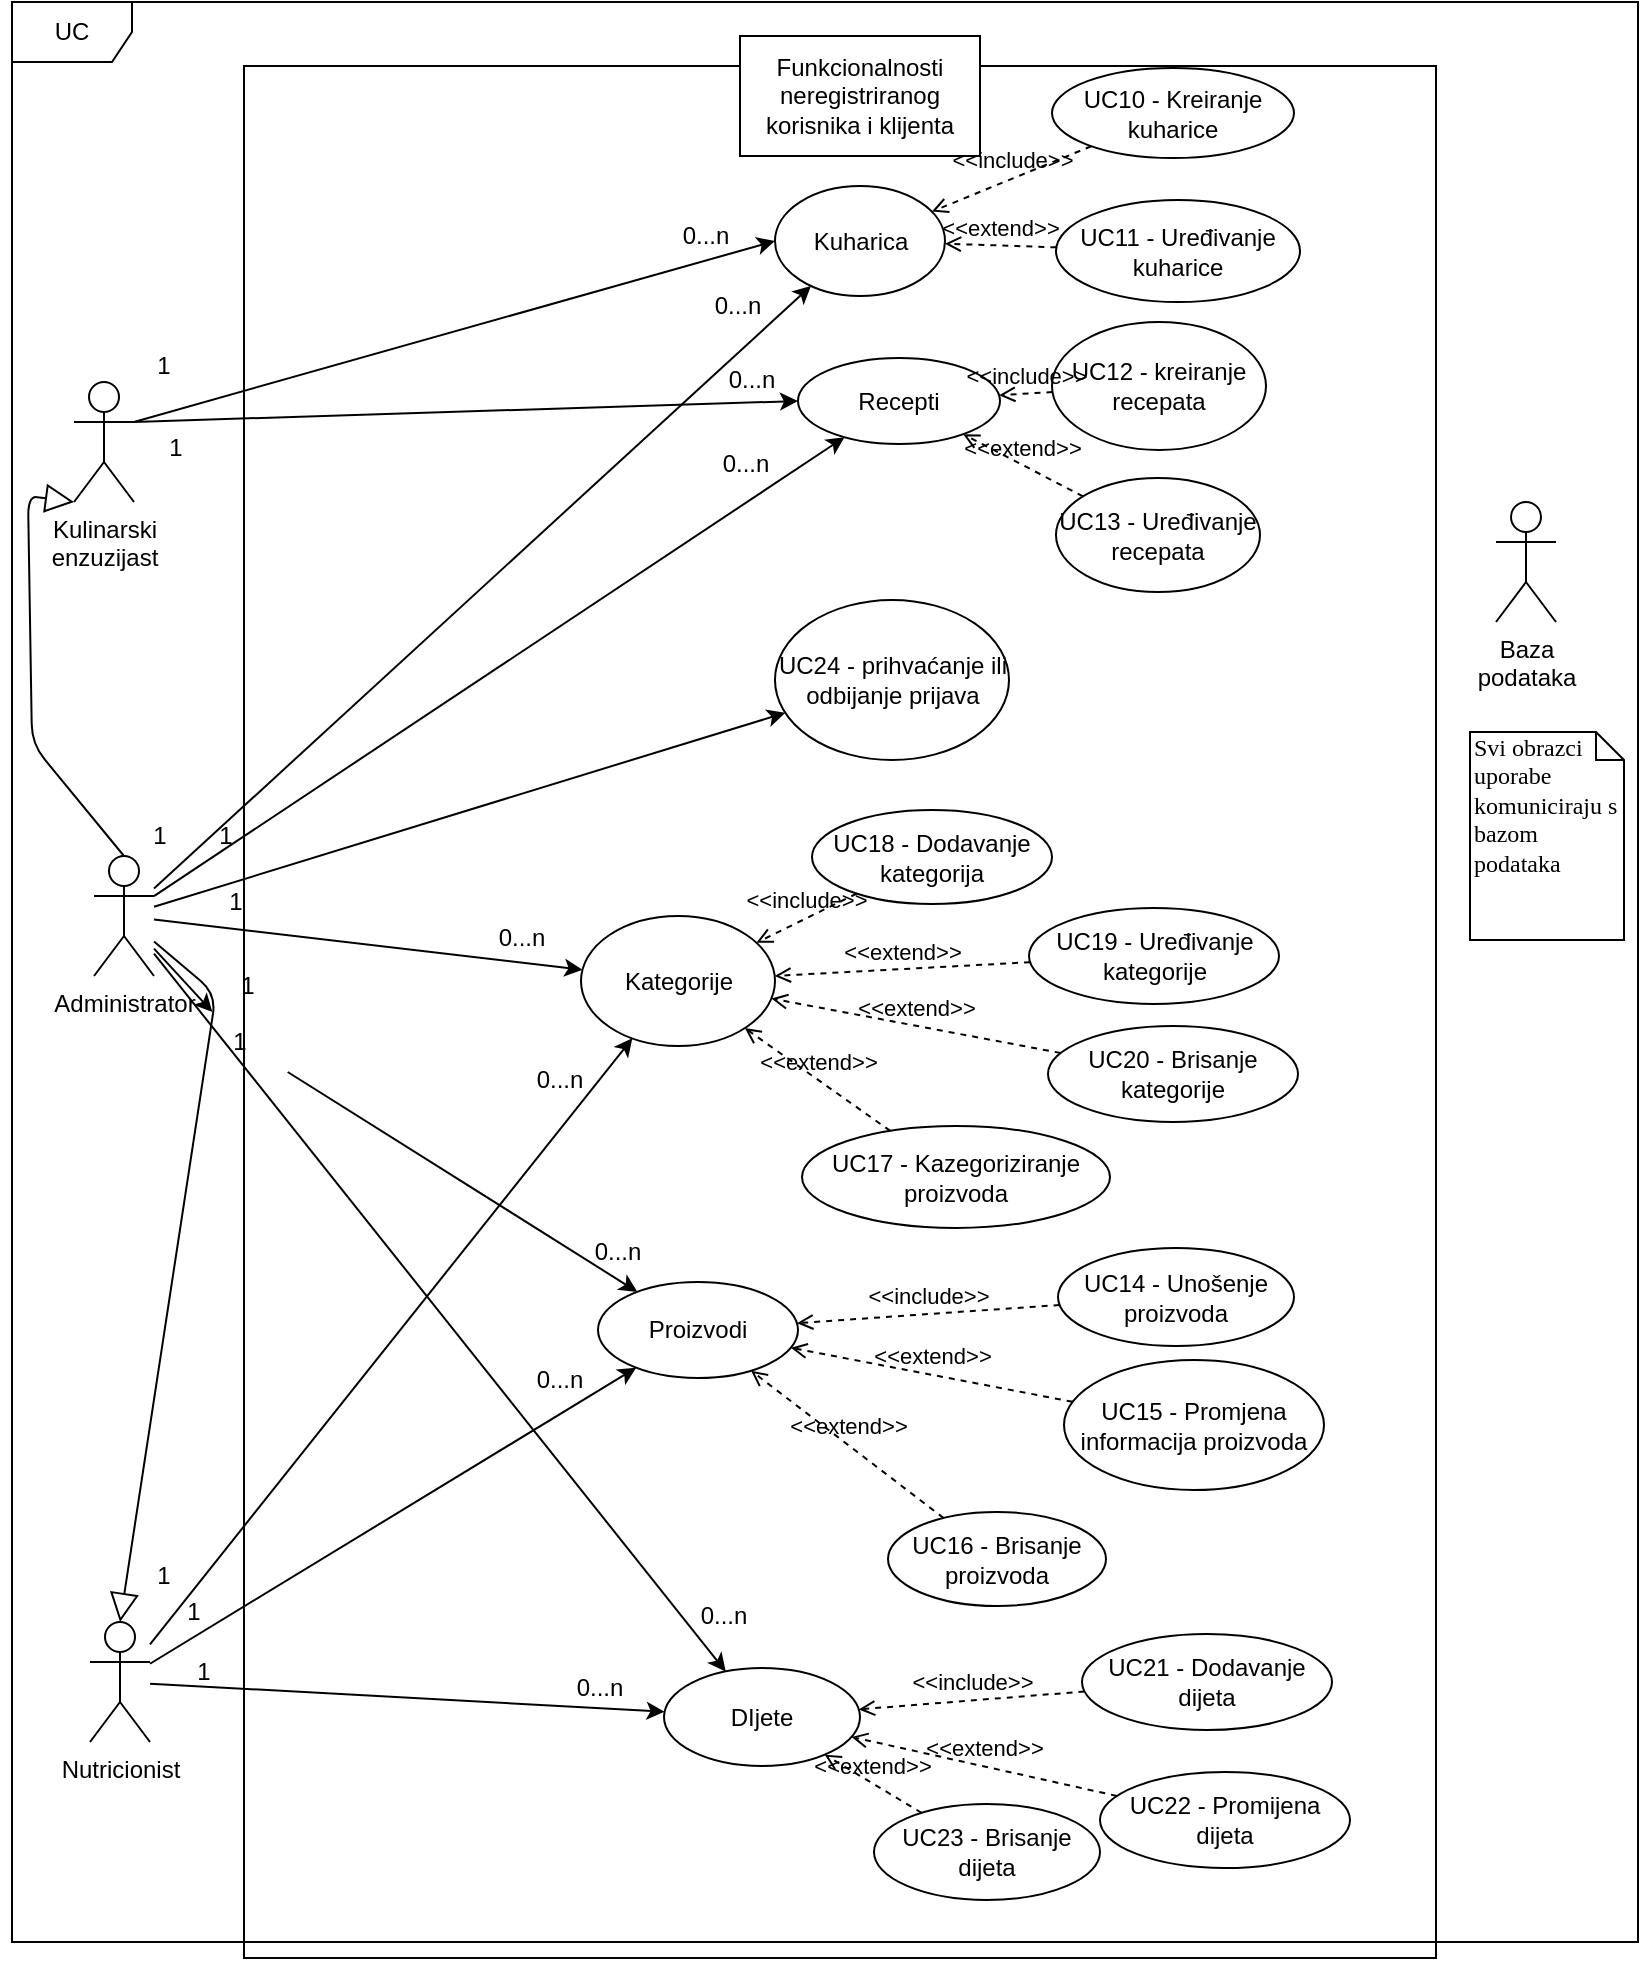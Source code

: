 <mxfile version="22.0.3" type="device">
  <diagram name="Page-1" id="IuWDUzWmtIm5BIKycKUD">
    <mxGraphModel dx="2261" dy="848" grid="0" gridSize="10" guides="1" tooltips="1" connect="1" arrows="1" fold="1" page="1" pageScale="1" pageWidth="827" pageHeight="1169" math="0" shadow="0">
      <root>
        <mxCell id="0" />
        <mxCell id="1" parent="0" />
        <mxCell id="sN1W6ue-IwQGPCZ0PJ_L-9" value="" style="html=1;whiteSpace=wrap;" parent="1" vertex="1">
          <mxGeometry x="120" y="112" width="596" height="946" as="geometry" />
        </mxCell>
        <object label="Kulinarski&lt;br&gt;enzuzijast" id="iZ5z3zRYvJ98u1DtFYDs-2">
          <mxCell style="shape=umlActor;verticalLabelPosition=bottom;verticalAlign=top;html=1;outlineConnect=0;labelBackgroundColor=none;rounded=0;" parent="1" vertex="1">
            <mxGeometry x="35" y="270" width="30" height="60" as="geometry" />
          </mxCell>
        </object>
        <mxCell id="iZ5z3zRYvJ98u1DtFYDs-4" value="Nutricionist" style="shape=umlActor;verticalLabelPosition=bottom;verticalAlign=top;html=1;outlineConnect=0;labelBackgroundColor=none;rounded=0;" parent="1" vertex="1">
          <mxGeometry x="43" y="890" width="30" height="60" as="geometry" />
        </mxCell>
        <mxCell id="sN1W6ue-IwQGPCZ0PJ_L-3" value="Baza&lt;br&gt;podataka" style="shape=umlActor;verticalLabelPosition=bottom;verticalAlign=top;html=1;outlineConnect=0;" parent="1" vertex="1">
          <mxGeometry x="746" y="330" width="30" height="60" as="geometry" />
        </mxCell>
        <mxCell id="sN1W6ue-IwQGPCZ0PJ_L-7" value="UC" style="shape=umlFrame;whiteSpace=wrap;html=1;pointerEvents=0;" parent="1" vertex="1">
          <mxGeometry x="4" y="80" width="813" height="970" as="geometry" />
        </mxCell>
        <mxCell id="sN1W6ue-IwQGPCZ0PJ_L-10" value="Funkcionalnosti neregistriranog korisnika i klijenta" style="rounded=0;whiteSpace=wrap;html=1;" parent="1" vertex="1">
          <mxGeometry x="368" y="97" width="120" height="60" as="geometry" />
        </mxCell>
        <mxCell id="sN1W6ue-IwQGPCZ0PJ_L-17" value="Kuharica" style="ellipse;whiteSpace=wrap;html=1;" parent="1" vertex="1">
          <mxGeometry x="385.5" y="172" width="85" height="55" as="geometry" />
        </mxCell>
        <mxCell id="sN1W6ue-IwQGPCZ0PJ_L-18" value="UC10 - Kreiranje kuharice" style="ellipse;whiteSpace=wrap;html=1;" parent="1" vertex="1">
          <mxGeometry x="524" y="113" width="121" height="45" as="geometry" />
        </mxCell>
        <mxCell id="sN1W6ue-IwQGPCZ0PJ_L-19" value="UC11 - Uređivanje kuharice" style="ellipse;whiteSpace=wrap;html=1;" parent="1" vertex="1">
          <mxGeometry x="526" y="179" width="122" height="51" as="geometry" />
        </mxCell>
        <mxCell id="sN1W6ue-IwQGPCZ0PJ_L-20" value="" style="endArrow=classic;html=1;exitX=1;exitY=0.333;exitDx=0;exitDy=0;exitPerimeter=0;entryX=0;entryY=0.5;entryDx=0;entryDy=0;" parent="1" source="iZ5z3zRYvJ98u1DtFYDs-2" target="sN1W6ue-IwQGPCZ0PJ_L-17" edge="1">
          <mxGeometry width="50" height="50" relative="1" as="geometry">
            <mxPoint x="667" y="405" as="sourcePoint" />
            <mxPoint x="717" y="355" as="targetPoint" />
          </mxGeometry>
        </mxCell>
        <mxCell id="sN1W6ue-IwQGPCZ0PJ_L-24" value="Recepti" style="ellipse;whiteSpace=wrap;html=1;" parent="1" vertex="1">
          <mxGeometry x="397" y="258" width="101" height="43" as="geometry" />
        </mxCell>
        <mxCell id="sN1W6ue-IwQGPCZ0PJ_L-25" value="UC12 - kreiranje recepata" style="ellipse;whiteSpace=wrap;html=1;" parent="1" vertex="1">
          <mxGeometry x="524" y="240" width="107" height="64" as="geometry" />
        </mxCell>
        <mxCell id="sN1W6ue-IwQGPCZ0PJ_L-26" value="UC13 - Uređivanje recepata" style="ellipse;whiteSpace=wrap;html=1;" parent="1" vertex="1">
          <mxGeometry x="526" y="318" width="102" height="57" as="geometry" />
        </mxCell>
        <mxCell id="sN1W6ue-IwQGPCZ0PJ_L-27" value="" style="endArrow=classic;html=1;exitX=1;exitY=0.333;exitDx=0;exitDy=0;exitPerimeter=0;entryX=0;entryY=0.5;entryDx=0;entryDy=0;" parent="1" source="iZ5z3zRYvJ98u1DtFYDs-2" target="sN1W6ue-IwQGPCZ0PJ_L-24" edge="1">
          <mxGeometry width="50" height="50" relative="1" as="geometry">
            <mxPoint x="547" y="405" as="sourcePoint" />
            <mxPoint x="597" y="355" as="targetPoint" />
          </mxGeometry>
        </mxCell>
        <mxCell id="sN1W6ue-IwQGPCZ0PJ_L-30" value="Administrator" style="shape=umlActor;verticalLabelPosition=bottom;verticalAlign=top;html=1;outlineConnect=0;" parent="1" vertex="1">
          <mxGeometry x="45" y="507" width="30" height="60" as="geometry" />
        </mxCell>
        <mxCell id="sN1W6ue-IwQGPCZ0PJ_L-33" value="" style="edgeStyle=none;html=1;endArrow=block;endFill=0;endSize=12;verticalAlign=bottom;entryX=0.5;entryY=0;entryDx=0;entryDy=0;entryPerimeter=0;" parent="1" source="sN1W6ue-IwQGPCZ0PJ_L-30" target="iZ5z3zRYvJ98u1DtFYDs-4" edge="1">
          <mxGeometry width="160" relative="1" as="geometry">
            <mxPoint x="492" y="620" as="sourcePoint" />
            <mxPoint x="652" y="620" as="targetPoint" />
            <Array as="points">
              <mxPoint x="106" y="576" />
            </Array>
          </mxGeometry>
        </mxCell>
        <mxCell id="sN1W6ue-IwQGPCZ0PJ_L-34" value="" style="edgeStyle=none;html=1;endArrow=block;endFill=0;endSize=12;verticalAlign=bottom;exitX=0.5;exitY=0;exitDx=0;exitDy=0;exitPerimeter=0;entryX=0;entryY=1;entryDx=0;entryDy=0;entryPerimeter=0;" parent="1" source="sN1W6ue-IwQGPCZ0PJ_L-30" target="iZ5z3zRYvJ98u1DtFYDs-2" edge="1">
          <mxGeometry width="160" relative="1" as="geometry">
            <mxPoint x="492" y="620" as="sourcePoint" />
            <mxPoint x="652" y="620" as="targetPoint" />
            <Array as="points">
              <mxPoint x="14" y="451" />
              <mxPoint x="12" y="327" />
            </Array>
          </mxGeometry>
        </mxCell>
        <mxCell id="sN1W6ue-IwQGPCZ0PJ_L-35" value="UC24 - prihvaćanje ili odbijanje prijava" style="ellipse;whiteSpace=wrap;html=1;" parent="1" vertex="1">
          <mxGeometry x="385.5" y="379" width="117" height="80" as="geometry" />
        </mxCell>
        <mxCell id="sN1W6ue-IwQGPCZ0PJ_L-36" value="" style="endArrow=classic;html=1;" parent="1" source="sN1W6ue-IwQGPCZ0PJ_L-30" target="sN1W6ue-IwQGPCZ0PJ_L-35" edge="1">
          <mxGeometry width="50" height="50" relative="1" as="geometry">
            <mxPoint x="547" y="645" as="sourcePoint" />
            <mxPoint x="597" y="595" as="targetPoint" />
          </mxGeometry>
        </mxCell>
        <mxCell id="sN1W6ue-IwQGPCZ0PJ_L-37" value="" style="endArrow=classic;html=1;" parent="1" source="sN1W6ue-IwQGPCZ0PJ_L-30" target="sN1W6ue-IwQGPCZ0PJ_L-17" edge="1">
          <mxGeometry width="50" height="50" relative="1" as="geometry">
            <mxPoint x="547" y="645" as="sourcePoint" />
            <mxPoint x="597" y="595" as="targetPoint" />
          </mxGeometry>
        </mxCell>
        <mxCell id="sN1W6ue-IwQGPCZ0PJ_L-38" value="" style="endArrow=classic;html=1;" parent="1" source="sN1W6ue-IwQGPCZ0PJ_L-30" target="sN1W6ue-IwQGPCZ0PJ_L-24" edge="1">
          <mxGeometry width="50" height="50" relative="1" as="geometry">
            <mxPoint x="547" y="645" as="sourcePoint" />
            <mxPoint x="597" y="595" as="targetPoint" />
          </mxGeometry>
        </mxCell>
        <mxCell id="sN1W6ue-IwQGPCZ0PJ_L-39" value="Proizvodi" style="ellipse;whiteSpace=wrap;html=1;" parent="1" vertex="1">
          <mxGeometry x="297" y="720" width="100" height="48" as="geometry" />
        </mxCell>
        <mxCell id="sN1W6ue-IwQGPCZ0PJ_L-40" value="Kategorije" style="ellipse;whiteSpace=wrap;html=1;" parent="1" vertex="1">
          <mxGeometry x="288.5" y="537" width="97" height="65" as="geometry" />
        </mxCell>
        <mxCell id="sN1W6ue-IwQGPCZ0PJ_L-41" value="DIjete" style="ellipse;whiteSpace=wrap;html=1;" parent="1" vertex="1">
          <mxGeometry x="330" y="913" width="98" height="49" as="geometry" />
        </mxCell>
        <mxCell id="sN1W6ue-IwQGPCZ0PJ_L-42" value="UC14 - Unošenje proizvoda" style="ellipse;whiteSpace=wrap;html=1;" parent="1" vertex="1">
          <mxGeometry x="527" y="703" width="118" height="49" as="geometry" />
        </mxCell>
        <mxCell id="sN1W6ue-IwQGPCZ0PJ_L-56" value="UC15 - Promjena informacija proizvoda" style="ellipse;whiteSpace=wrap;html=1;" parent="1" vertex="1">
          <mxGeometry x="530" y="759" width="130" height="65" as="geometry" />
        </mxCell>
        <mxCell id="sN1W6ue-IwQGPCZ0PJ_L-57" value="UC16 - Brisanje proizvoda" style="ellipse;whiteSpace=wrap;html=1;" parent="1" vertex="1">
          <mxGeometry x="442" y="835" width="109" height="47" as="geometry" />
        </mxCell>
        <mxCell id="sN1W6ue-IwQGPCZ0PJ_L-58" value="UC17 - Kazegoriziranje proizvoda" style="ellipse;whiteSpace=wrap;html=1;" parent="1" vertex="1">
          <mxGeometry x="399" y="642" width="154" height="51" as="geometry" />
        </mxCell>
        <mxCell id="sN1W6ue-IwQGPCZ0PJ_L-59" value="UC18 - Dodavanje kategorija" style="ellipse;whiteSpace=wrap;html=1;" parent="1" vertex="1">
          <mxGeometry x="404" y="484" width="120" height="47" as="geometry" />
        </mxCell>
        <mxCell id="sN1W6ue-IwQGPCZ0PJ_L-60" value="UC19 - Uređivanje kategorije" style="ellipse;whiteSpace=wrap;html=1;" parent="1" vertex="1">
          <mxGeometry x="512.5" y="533" width="125" height="48" as="geometry" />
        </mxCell>
        <mxCell id="sN1W6ue-IwQGPCZ0PJ_L-61" value="UC20 - Brisanje kategorije" style="ellipse;whiteSpace=wrap;html=1;" parent="1" vertex="1">
          <mxGeometry x="522" y="592" width="125" height="48" as="geometry" />
        </mxCell>
        <mxCell id="sN1W6ue-IwQGPCZ0PJ_L-63" value="UC21 - Dodavanje dijeta" style="ellipse;whiteSpace=wrap;html=1;" parent="1" vertex="1">
          <mxGeometry x="539" y="896" width="125" height="48" as="geometry" />
        </mxCell>
        <mxCell id="sN1W6ue-IwQGPCZ0PJ_L-64" value="UC22 - Promijena dijeta" style="ellipse;whiteSpace=wrap;html=1;" parent="1" vertex="1">
          <mxGeometry x="548" y="965" width="125" height="48" as="geometry" />
        </mxCell>
        <mxCell id="sN1W6ue-IwQGPCZ0PJ_L-65" value="UC23 - Brisanje dijeta" style="ellipse;whiteSpace=wrap;html=1;" parent="1" vertex="1">
          <mxGeometry x="435" y="981" width="113" height="48" as="geometry" />
        </mxCell>
        <mxCell id="sN1W6ue-IwQGPCZ0PJ_L-66" value="" style="endArrow=classic;html=1;" parent="1" source="sN1W6ue-IwQGPCZ0PJ_L-30" target="sN1W6ue-IwQGPCZ0PJ_L-40" edge="1">
          <mxGeometry width="50" height="50" relative="1" as="geometry">
            <mxPoint x="549" y="789" as="sourcePoint" />
            <mxPoint x="599" y="739" as="targetPoint" />
          </mxGeometry>
        </mxCell>
        <mxCell id="sN1W6ue-IwQGPCZ0PJ_L-67" value="" style="endArrow=classic;html=1;" parent="1" source="ZBHXwcb_NYeONum8s8YI-11" target="sN1W6ue-IwQGPCZ0PJ_L-39" edge="1">
          <mxGeometry width="50" height="50" relative="1" as="geometry">
            <mxPoint x="549" y="789" as="sourcePoint" />
            <mxPoint x="599" y="739" as="targetPoint" />
          </mxGeometry>
        </mxCell>
        <mxCell id="sN1W6ue-IwQGPCZ0PJ_L-68" value="" style="endArrow=classic;html=1;" parent="1" source="sN1W6ue-IwQGPCZ0PJ_L-30" target="sN1W6ue-IwQGPCZ0PJ_L-41" edge="1">
          <mxGeometry width="50" height="50" relative="1" as="geometry">
            <mxPoint x="549" y="789" as="sourcePoint" />
            <mxPoint x="599" y="739" as="targetPoint" />
          </mxGeometry>
        </mxCell>
        <mxCell id="sN1W6ue-IwQGPCZ0PJ_L-69" value="" style="endArrow=classic;html=1;" parent="1" source="iZ5z3zRYvJ98u1DtFYDs-4" target="sN1W6ue-IwQGPCZ0PJ_L-40" edge="1">
          <mxGeometry width="50" height="50" relative="1" as="geometry">
            <mxPoint x="549" y="789" as="sourcePoint" />
            <mxPoint x="599" y="739" as="targetPoint" />
          </mxGeometry>
        </mxCell>
        <mxCell id="sN1W6ue-IwQGPCZ0PJ_L-70" value="" style="endArrow=classic;html=1;" parent="1" source="iZ5z3zRYvJ98u1DtFYDs-4" target="sN1W6ue-IwQGPCZ0PJ_L-39" edge="1">
          <mxGeometry width="50" height="50" relative="1" as="geometry">
            <mxPoint x="549" y="789" as="sourcePoint" />
            <mxPoint x="599" y="739" as="targetPoint" />
          </mxGeometry>
        </mxCell>
        <mxCell id="sN1W6ue-IwQGPCZ0PJ_L-71" value="" style="endArrow=classic;html=1;" parent="1" source="iZ5z3zRYvJ98u1DtFYDs-4" target="sN1W6ue-IwQGPCZ0PJ_L-41" edge="1">
          <mxGeometry width="50" height="50" relative="1" as="geometry">
            <mxPoint x="549" y="789" as="sourcePoint" />
            <mxPoint x="599" y="739" as="targetPoint" />
          </mxGeometry>
        </mxCell>
        <mxCell id="sN1W6ue-IwQGPCZ0PJ_L-83" value="Svi obrazci uporabe komuniciraju s bazom podataka" style="shape=note;whiteSpace=wrap;html=1;size=14;verticalAlign=top;align=left;spacingTop=-6;rounded=0;shadow=0;comic=0;labelBackgroundColor=none;strokeWidth=1;fontFamily=Verdana;fontSize=12" parent="1" vertex="1">
          <mxGeometry x="733" y="445" width="77" height="104" as="geometry" />
        </mxCell>
        <mxCell id="nvFy-8-9YCx2ZIAJMM_b-1" value="&amp;lt;&amp;lt;include&amp;gt;&amp;gt;" style="html=1;verticalAlign=bottom;labelBackgroundColor=none;endArrow=open;endFill=0;dashed=1;rounded=0;" parent="1" source="sN1W6ue-IwQGPCZ0PJ_L-18" target="sN1W6ue-IwQGPCZ0PJ_L-17" edge="1">
          <mxGeometry width="160" relative="1" as="geometry">
            <mxPoint x="256" y="421" as="sourcePoint" />
            <mxPoint x="416" y="421" as="targetPoint" />
          </mxGeometry>
        </mxCell>
        <mxCell id="nvFy-8-9YCx2ZIAJMM_b-2" value="&amp;lt;&amp;lt;include&amp;gt;&amp;gt;" style="html=1;verticalAlign=bottom;labelBackgroundColor=none;endArrow=open;endFill=0;dashed=1;rounded=0;" parent="1" source="sN1W6ue-IwQGPCZ0PJ_L-25" target="sN1W6ue-IwQGPCZ0PJ_L-24" edge="1">
          <mxGeometry width="160" relative="1" as="geometry">
            <mxPoint x="554" y="162" as="sourcePoint" />
            <mxPoint x="474" y="195" as="targetPoint" />
          </mxGeometry>
        </mxCell>
        <mxCell id="nvFy-8-9YCx2ZIAJMM_b-3" value="&amp;lt;&amp;lt;include&amp;gt;&amp;gt;" style="html=1;verticalAlign=bottom;labelBackgroundColor=none;endArrow=open;endFill=0;dashed=1;rounded=0;" parent="1" source="sN1W6ue-IwQGPCZ0PJ_L-59" target="sN1W6ue-IwQGPCZ0PJ_L-40" edge="1">
          <mxGeometry width="160" relative="1" as="geometry">
            <mxPoint x="564" y="172" as="sourcePoint" />
            <mxPoint x="484" y="205" as="targetPoint" />
          </mxGeometry>
        </mxCell>
        <mxCell id="nvFy-8-9YCx2ZIAJMM_b-4" value="&amp;lt;&amp;lt;include&amp;gt;&amp;gt;" style="html=1;verticalAlign=bottom;labelBackgroundColor=none;endArrow=open;endFill=0;dashed=1;rounded=0;" parent="1" source="sN1W6ue-IwQGPCZ0PJ_L-42" target="sN1W6ue-IwQGPCZ0PJ_L-39" edge="1">
          <mxGeometry width="160" relative="1" as="geometry">
            <mxPoint x="574" y="182" as="sourcePoint" />
            <mxPoint x="494" y="215" as="targetPoint" />
          </mxGeometry>
        </mxCell>
        <mxCell id="nvFy-8-9YCx2ZIAJMM_b-5" value="&amp;lt;&amp;lt;include&amp;gt;&amp;gt;" style="html=1;verticalAlign=bottom;labelBackgroundColor=none;endArrow=open;endFill=0;dashed=1;rounded=0;" parent="1" source="sN1W6ue-IwQGPCZ0PJ_L-63" target="sN1W6ue-IwQGPCZ0PJ_L-41" edge="1">
          <mxGeometry width="160" relative="1" as="geometry">
            <mxPoint x="538" y="742" as="sourcePoint" />
            <mxPoint x="407" y="751" as="targetPoint" />
          </mxGeometry>
        </mxCell>
        <mxCell id="nvFy-8-9YCx2ZIAJMM_b-6" value="&amp;lt;&amp;lt;extend&amp;gt;&amp;gt;" style="html=1;verticalAlign=bottom;labelBackgroundColor=none;endArrow=open;endFill=0;dashed=1;rounded=0;" parent="1" source="sN1W6ue-IwQGPCZ0PJ_L-65" target="sN1W6ue-IwQGPCZ0PJ_L-41" edge="1">
          <mxGeometry width="160" relative="1" as="geometry">
            <mxPoint x="256" y="922" as="sourcePoint" />
            <mxPoint x="416" y="922" as="targetPoint" />
          </mxGeometry>
        </mxCell>
        <mxCell id="nvFy-8-9YCx2ZIAJMM_b-7" value="&amp;lt;&amp;lt;extend&amp;gt;&amp;gt;" style="html=1;verticalAlign=bottom;labelBackgroundColor=none;endArrow=open;endFill=0;dashed=1;rounded=0;" parent="1" source="sN1W6ue-IwQGPCZ0PJ_L-64" target="sN1W6ue-IwQGPCZ0PJ_L-41" edge="1">
          <mxGeometry width="160" relative="1" as="geometry">
            <mxPoint x="469" y="995" as="sourcePoint" />
            <mxPoint x="420" y="966" as="targetPoint" />
          </mxGeometry>
        </mxCell>
        <mxCell id="nvFy-8-9YCx2ZIAJMM_b-8" value="&amp;lt;&amp;lt;extend&amp;gt;&amp;gt;" style="html=1;verticalAlign=bottom;labelBackgroundColor=none;endArrow=open;endFill=0;dashed=1;rounded=0;" parent="1" source="sN1W6ue-IwQGPCZ0PJ_L-57" target="sN1W6ue-IwQGPCZ0PJ_L-39" edge="1">
          <mxGeometry width="160" relative="1" as="geometry">
            <mxPoint x="392" y="1082" as="sourcePoint" />
            <mxPoint x="430" y="976" as="targetPoint" />
          </mxGeometry>
        </mxCell>
        <mxCell id="nvFy-8-9YCx2ZIAJMM_b-9" value="&amp;lt;&amp;lt;extend&amp;gt;&amp;gt;" style="html=1;verticalAlign=bottom;labelBackgroundColor=none;endArrow=open;endFill=0;dashed=1;rounded=0;" parent="1" source="sN1W6ue-IwQGPCZ0PJ_L-56" target="sN1W6ue-IwQGPCZ0PJ_L-39" edge="1">
          <mxGeometry width="160" relative="1" as="geometry">
            <mxPoint x="489" y="1015" as="sourcePoint" />
            <mxPoint x="440" y="986" as="targetPoint" />
          </mxGeometry>
        </mxCell>
        <mxCell id="nvFy-8-9YCx2ZIAJMM_b-10" value="&amp;lt;&amp;lt;extend&amp;gt;&amp;gt;" style="html=1;verticalAlign=bottom;labelBackgroundColor=none;endArrow=open;endFill=0;dashed=1;rounded=0;" parent="1" source="sN1W6ue-IwQGPCZ0PJ_L-58" target="sN1W6ue-IwQGPCZ0PJ_L-40" edge="1">
          <mxGeometry width="160" relative="1" as="geometry">
            <mxPoint x="544" y="790" as="sourcePoint" />
            <mxPoint x="404" y="763" as="targetPoint" />
          </mxGeometry>
        </mxCell>
        <mxCell id="nvFy-8-9YCx2ZIAJMM_b-11" value="&amp;lt;&amp;lt;extend&amp;gt;&amp;gt;" style="html=1;verticalAlign=bottom;labelBackgroundColor=none;endArrow=open;endFill=0;dashed=1;rounded=0;" parent="1" source="sN1W6ue-IwQGPCZ0PJ_L-61" target="sN1W6ue-IwQGPCZ0PJ_L-40" edge="1">
          <mxGeometry width="160" relative="1" as="geometry">
            <mxPoint x="453" y="654" as="sourcePoint" />
            <mxPoint x="380" y="603" as="targetPoint" />
          </mxGeometry>
        </mxCell>
        <mxCell id="nvFy-8-9YCx2ZIAJMM_b-12" value="&amp;lt;&amp;lt;extend&amp;gt;&amp;gt;" style="html=1;verticalAlign=bottom;labelBackgroundColor=none;endArrow=open;endFill=0;dashed=1;rounded=0;" parent="1" source="sN1W6ue-IwQGPCZ0PJ_L-60" target="sN1W6ue-IwQGPCZ0PJ_L-40" edge="1">
          <mxGeometry width="160" relative="1" as="geometry">
            <mxPoint x="463" y="664" as="sourcePoint" />
            <mxPoint x="390" y="613" as="targetPoint" />
          </mxGeometry>
        </mxCell>
        <mxCell id="nvFy-8-9YCx2ZIAJMM_b-13" value="&amp;lt;&amp;lt;extend&amp;gt;&amp;gt;" style="html=1;verticalAlign=bottom;labelBackgroundColor=none;endArrow=open;endFill=0;dashed=1;rounded=0;" parent="1" source="sN1W6ue-IwQGPCZ0PJ_L-26" target="sN1W6ue-IwQGPCZ0PJ_L-24" edge="1">
          <mxGeometry width="160" relative="1" as="geometry">
            <mxPoint x="523" y="570" as="sourcePoint" />
            <mxPoint x="395" y="577" as="targetPoint" />
          </mxGeometry>
        </mxCell>
        <mxCell id="nvFy-8-9YCx2ZIAJMM_b-15" value="&amp;lt;&amp;lt;extend&amp;gt;&amp;gt;" style="html=1;verticalAlign=bottom;labelBackgroundColor=none;endArrow=open;endFill=0;dashed=1;rounded=0;" parent="1" source="sN1W6ue-IwQGPCZ0PJ_L-19" target="sN1W6ue-IwQGPCZ0PJ_L-17" edge="1">
          <mxGeometry width="160" relative="1" as="geometry">
            <mxPoint x="533" y="580" as="sourcePoint" />
            <mxPoint x="405" y="587" as="targetPoint" />
          </mxGeometry>
        </mxCell>
        <mxCell id="ZBHXwcb_NYeONum8s8YI-3" value="1" style="text;html=1;strokeColor=none;fillColor=none;align=center;verticalAlign=middle;whiteSpace=wrap;rounded=0;" vertex="1" parent="1">
          <mxGeometry x="50" y="247" width="60" height="30" as="geometry" />
        </mxCell>
        <mxCell id="ZBHXwcb_NYeONum8s8YI-4" value="1" style="text;html=1;strokeColor=none;fillColor=none;align=center;verticalAlign=middle;whiteSpace=wrap;rounded=0;" vertex="1" parent="1">
          <mxGeometry x="56" y="288" width="60" height="30" as="geometry" />
        </mxCell>
        <mxCell id="ZBHXwcb_NYeONum8s8YI-5" value="1" style="text;html=1;strokeColor=none;fillColor=none;align=center;verticalAlign=middle;whiteSpace=wrap;rounded=0;" vertex="1" parent="1">
          <mxGeometry x="48" y="482" width="60" height="30" as="geometry" />
        </mxCell>
        <mxCell id="ZBHXwcb_NYeONum8s8YI-6" value="1" style="text;html=1;strokeColor=none;fillColor=none;align=center;verticalAlign=middle;whiteSpace=wrap;rounded=0;" vertex="1" parent="1">
          <mxGeometry x="81" y="482" width="60" height="30" as="geometry" />
        </mxCell>
        <mxCell id="ZBHXwcb_NYeONum8s8YI-9" value="1" style="text;html=1;strokeColor=none;fillColor=none;align=center;verticalAlign=middle;whiteSpace=wrap;rounded=0;" vertex="1" parent="1">
          <mxGeometry x="86" y="515" width="60" height="30" as="geometry" />
        </mxCell>
        <mxCell id="ZBHXwcb_NYeONum8s8YI-10" value="1" style="text;html=1;strokeColor=none;fillColor=none;align=center;verticalAlign=middle;whiteSpace=wrap;rounded=0;" vertex="1" parent="1">
          <mxGeometry x="92" y="557" width="60" height="30" as="geometry" />
        </mxCell>
        <mxCell id="ZBHXwcb_NYeONum8s8YI-12" value="" style="endArrow=classic;html=1;" edge="1" parent="1" source="sN1W6ue-IwQGPCZ0PJ_L-30" target="ZBHXwcb_NYeONum8s8YI-11">
          <mxGeometry width="50" height="50" relative="1" as="geometry">
            <mxPoint x="75" y="548" as="sourcePoint" />
            <mxPoint x="319" y="724" as="targetPoint" />
          </mxGeometry>
        </mxCell>
        <mxCell id="ZBHXwcb_NYeONum8s8YI-11" value="1" style="text;html=1;strokeColor=none;fillColor=none;align=center;verticalAlign=middle;whiteSpace=wrap;rounded=0;" vertex="1" parent="1">
          <mxGeometry x="88" y="585" width="60" height="30" as="geometry" />
        </mxCell>
        <mxCell id="ZBHXwcb_NYeONum8s8YI-13" value="1" style="text;html=1;strokeColor=none;fillColor=none;align=center;verticalAlign=middle;whiteSpace=wrap;rounded=0;" vertex="1" parent="1">
          <mxGeometry x="50" y="852" width="60" height="30" as="geometry" />
        </mxCell>
        <mxCell id="ZBHXwcb_NYeONum8s8YI-14" value="1" style="text;html=1;strokeColor=none;fillColor=none;align=center;verticalAlign=middle;whiteSpace=wrap;rounded=0;" vertex="1" parent="1">
          <mxGeometry x="65" y="870" width="60" height="30" as="geometry" />
        </mxCell>
        <mxCell id="ZBHXwcb_NYeONum8s8YI-15" value="1" style="text;html=1;strokeColor=none;fillColor=none;align=center;verticalAlign=middle;whiteSpace=wrap;rounded=0;" vertex="1" parent="1">
          <mxGeometry x="70" y="900" width="60" height="30" as="geometry" />
        </mxCell>
        <mxCell id="ZBHXwcb_NYeONum8s8YI-17" value="0...n&lt;br&gt;" style="text;html=1;strokeColor=none;fillColor=none;align=center;verticalAlign=middle;whiteSpace=wrap;rounded=0;" vertex="1" parent="1">
          <mxGeometry x="321" y="182" width="60" height="30" as="geometry" />
        </mxCell>
        <mxCell id="ZBHXwcb_NYeONum8s8YI-18" value="0...n&lt;br&gt;" style="text;html=1;strokeColor=none;fillColor=none;align=center;verticalAlign=middle;whiteSpace=wrap;rounded=0;" vertex="1" parent="1">
          <mxGeometry x="337" y="217" width="60" height="30" as="geometry" />
        </mxCell>
        <mxCell id="ZBHXwcb_NYeONum8s8YI-19" value="0...n&lt;br&gt;" style="text;html=1;strokeColor=none;fillColor=none;align=center;verticalAlign=middle;whiteSpace=wrap;rounded=0;" vertex="1" parent="1">
          <mxGeometry x="344" y="254" width="60" height="30" as="geometry" />
        </mxCell>
        <mxCell id="ZBHXwcb_NYeONum8s8YI-20" value="0...n&lt;br&gt;" style="text;html=1;strokeColor=none;fillColor=none;align=center;verticalAlign=middle;whiteSpace=wrap;rounded=0;" vertex="1" parent="1">
          <mxGeometry x="341" y="296" width="60" height="30" as="geometry" />
        </mxCell>
        <mxCell id="ZBHXwcb_NYeONum8s8YI-21" value="0...n&lt;br&gt;" style="text;html=1;strokeColor=none;fillColor=none;align=center;verticalAlign=middle;whiteSpace=wrap;rounded=0;" vertex="1" parent="1">
          <mxGeometry x="228.5" y="533" width="60" height="30" as="geometry" />
        </mxCell>
        <mxCell id="ZBHXwcb_NYeONum8s8YI-22" value="0...n&lt;br&gt;" style="text;html=1;strokeColor=none;fillColor=none;align=center;verticalAlign=middle;whiteSpace=wrap;rounded=0;" vertex="1" parent="1">
          <mxGeometry x="248" y="604" width="60" height="30" as="geometry" />
        </mxCell>
        <mxCell id="ZBHXwcb_NYeONum8s8YI-23" value="0...n&lt;br&gt;" style="text;html=1;strokeColor=none;fillColor=none;align=center;verticalAlign=middle;whiteSpace=wrap;rounded=0;" vertex="1" parent="1">
          <mxGeometry x="277" y="690" width="60" height="30" as="geometry" />
        </mxCell>
        <mxCell id="ZBHXwcb_NYeONum8s8YI-24" value="0...n&lt;br&gt;" style="text;html=1;strokeColor=none;fillColor=none;align=center;verticalAlign=middle;whiteSpace=wrap;rounded=0;" vertex="1" parent="1">
          <mxGeometry x="248" y="754" width="60" height="30" as="geometry" />
        </mxCell>
        <mxCell id="ZBHXwcb_NYeONum8s8YI-25" value="0...n&lt;br&gt;" style="text;html=1;strokeColor=none;fillColor=none;align=center;verticalAlign=middle;whiteSpace=wrap;rounded=0;" vertex="1" parent="1">
          <mxGeometry x="330" y="872" width="60" height="30" as="geometry" />
        </mxCell>
        <mxCell id="ZBHXwcb_NYeONum8s8YI-26" value="0...n&lt;br&gt;" style="text;html=1;strokeColor=none;fillColor=none;align=center;verticalAlign=middle;whiteSpace=wrap;rounded=0;" vertex="1" parent="1">
          <mxGeometry x="268" y="908" width="60" height="30" as="geometry" />
        </mxCell>
      </root>
    </mxGraphModel>
  </diagram>
</mxfile>
